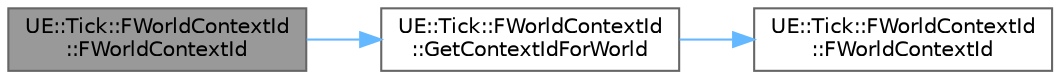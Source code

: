 digraph "UE::Tick::FWorldContextId::FWorldContextId"
{
 // INTERACTIVE_SVG=YES
 // LATEX_PDF_SIZE
  bgcolor="transparent";
  edge [fontname=Helvetica,fontsize=10,labelfontname=Helvetica,labelfontsize=10];
  node [fontname=Helvetica,fontsize=10,shape=box,height=0.2,width=0.4];
  rankdir="LR";
  Node1 [id="Node000001",label="UE::Tick::FWorldContextId\l::FWorldContextId",height=0.2,width=0.4,color="gray40", fillcolor="grey60", style="filled", fontcolor="black",tooltip="Construct from a world pointer, if it is null or not part of a tickable world context it will return ..."];
  Node1 -> Node2 [id="edge1_Node000001_Node000002",color="steelblue1",style="solid",tooltip=" "];
  Node2 [id="Node000002",label="UE::Tick::FWorldContextId\l::GetContextIdForWorld",height=0.2,width=0.4,color="grey40", fillcolor="white", style="filled",URL="$dc/d35/structUE_1_1Tick_1_1FWorldContextId.html#a4345d8a007c3b3d65c9aba34ce142854",tooltip="Construct from a world pointer, if it is null or not part of a tickable world context it will return ..."];
  Node2 -> Node3 [id="edge2_Node000002_Node000003",color="steelblue1",style="solid",tooltip=" "];
  Node3 [id="Node000003",label="UE::Tick::FWorldContextId\l::FWorldContextId",height=0.2,width=0.4,color="grey40", fillcolor="white", style="filled",URL="$dc/d35/structUE_1_1Tick_1_1FWorldContextId.html#ad82a086a0c7f6808cb0412021b6cf92c",tooltip="Construct an invalid world context id."];
}

